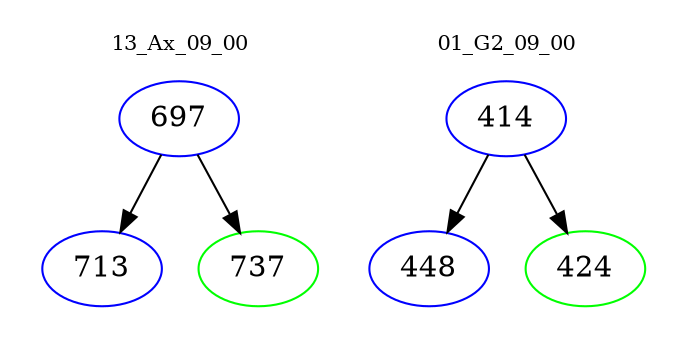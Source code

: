 digraph{
subgraph cluster_0 {
color = white
label = "13_Ax_09_00";
fontsize=10;
T0_697 [label="697", color="blue"]
T0_697 -> T0_713 [color="black"]
T0_713 [label="713", color="blue"]
T0_697 -> T0_737 [color="black"]
T0_737 [label="737", color="green"]
}
subgraph cluster_1 {
color = white
label = "01_G2_09_00";
fontsize=10;
T1_414 [label="414", color="blue"]
T1_414 -> T1_448 [color="black"]
T1_448 [label="448", color="blue"]
T1_414 -> T1_424 [color="black"]
T1_424 [label="424", color="green"]
}
}
